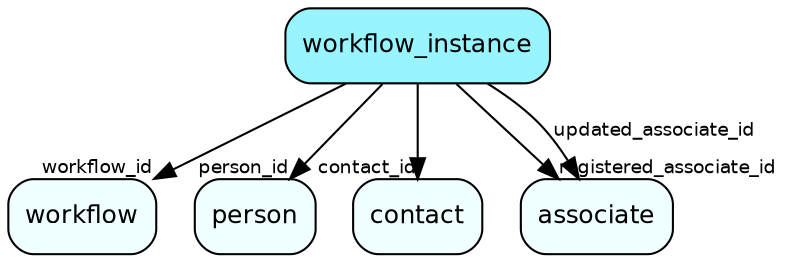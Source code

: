 digraph workflow_instance  {
node [shape = box style="rounded, filled" fontname = "Helvetica" fontsize = "12" ]
edge [fontname = "Helvetica" fontsize = "9"]

workflow_instance[fillcolor = "cadetblue1"]
workflow[fillcolor = "azure1"]
person[fillcolor = "azure1"]
contact[fillcolor = "azure1"]
associate[fillcolor = "azure1"]
workflow_instance -> workflow [headlabel = "workflow_id"]
workflow_instance -> person [headlabel = "person_id"]
workflow_instance -> contact [headlabel = "contact_id"]
workflow_instance -> associate [headlabel = "registered_associate_id"]
workflow_instance -> associate [label = "updated_associate_id"]
}
